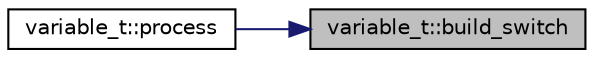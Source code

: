 digraph "variable_t::build_switch"
{
 // INTERACTIVE_SVG=YES
 // LATEX_PDF_SIZE
  edge [fontname="Helvetica",fontsize="10",labelfontname="Helvetica",labelfontsize="10"];
  node [fontname="Helvetica",fontsize="10",shape=record];
  rankdir="RL";
  Node1 [label="variable_t::build_switch",height=0.2,width=0.4,color="black", fillcolor="grey75", style="filled", fontcolor="black",tooltip=" "];
  Node1 -> Node2 [dir="back",color="midnightblue",fontsize="10",style="solid",fontname="Helvetica"];
  Node2 [label="variable_t::process",height=0.2,width=0.4,color="black", fillcolor="white", style="filled",URL="$structvariable__t.html#abb328168f0e26f52e6d164f6e6aed831",tooltip=" "];
}
